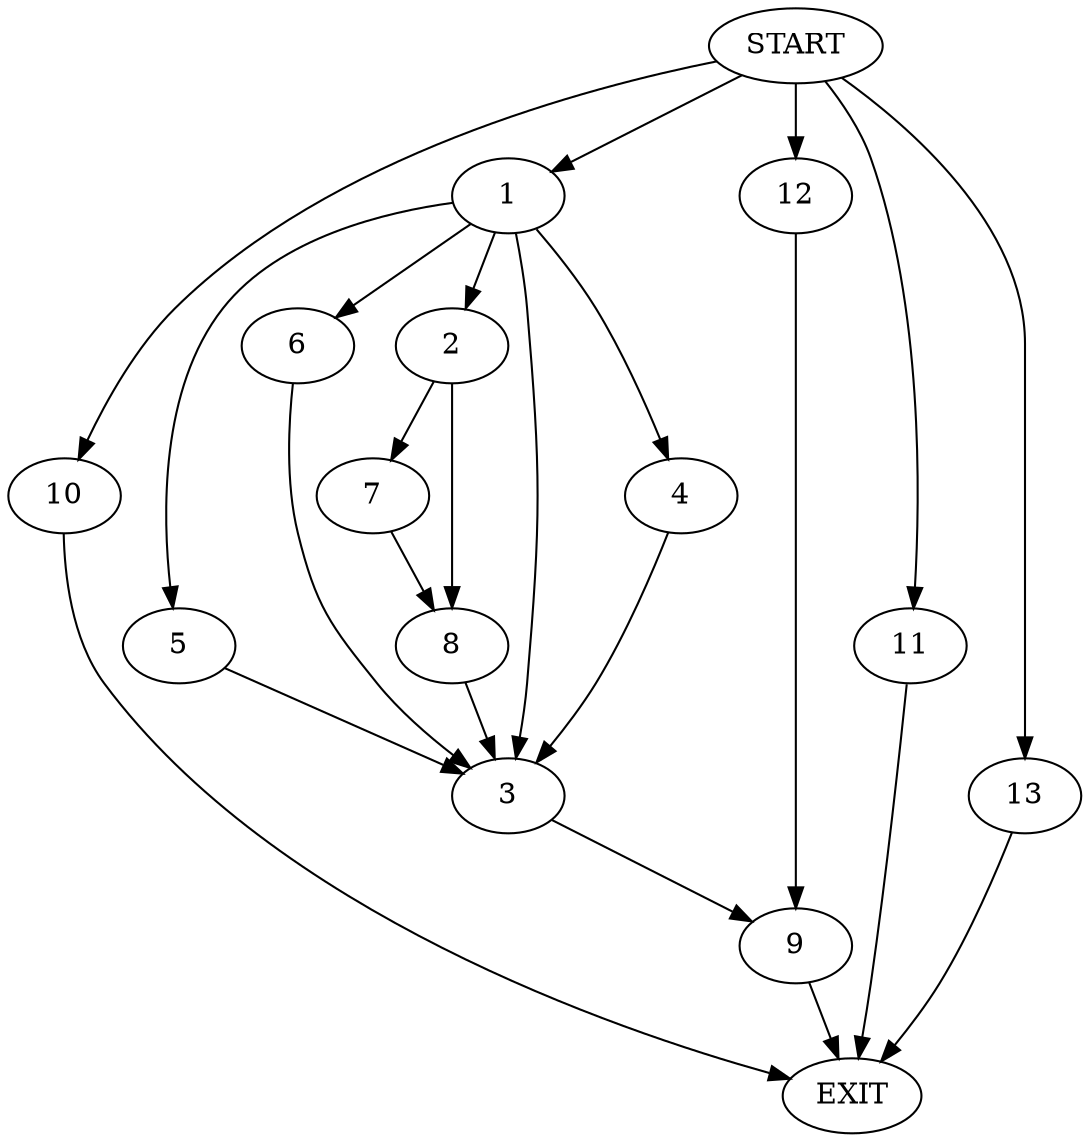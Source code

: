 digraph {
0 [label="START"]
14 [label="EXIT"]
0 -> 1
1 -> 2
1 -> 3
1 -> 4
1 -> 5
1 -> 6
2 -> 7
2 -> 8
3 -> 9
4 -> 3
6 -> 3
5 -> 3
0 -> 10
10 -> 14
7 -> 8
8 -> 3
0 -> 11
11 -> 14
9 -> 14
0 -> 12
12 -> 9
0 -> 13
13 -> 14
}
